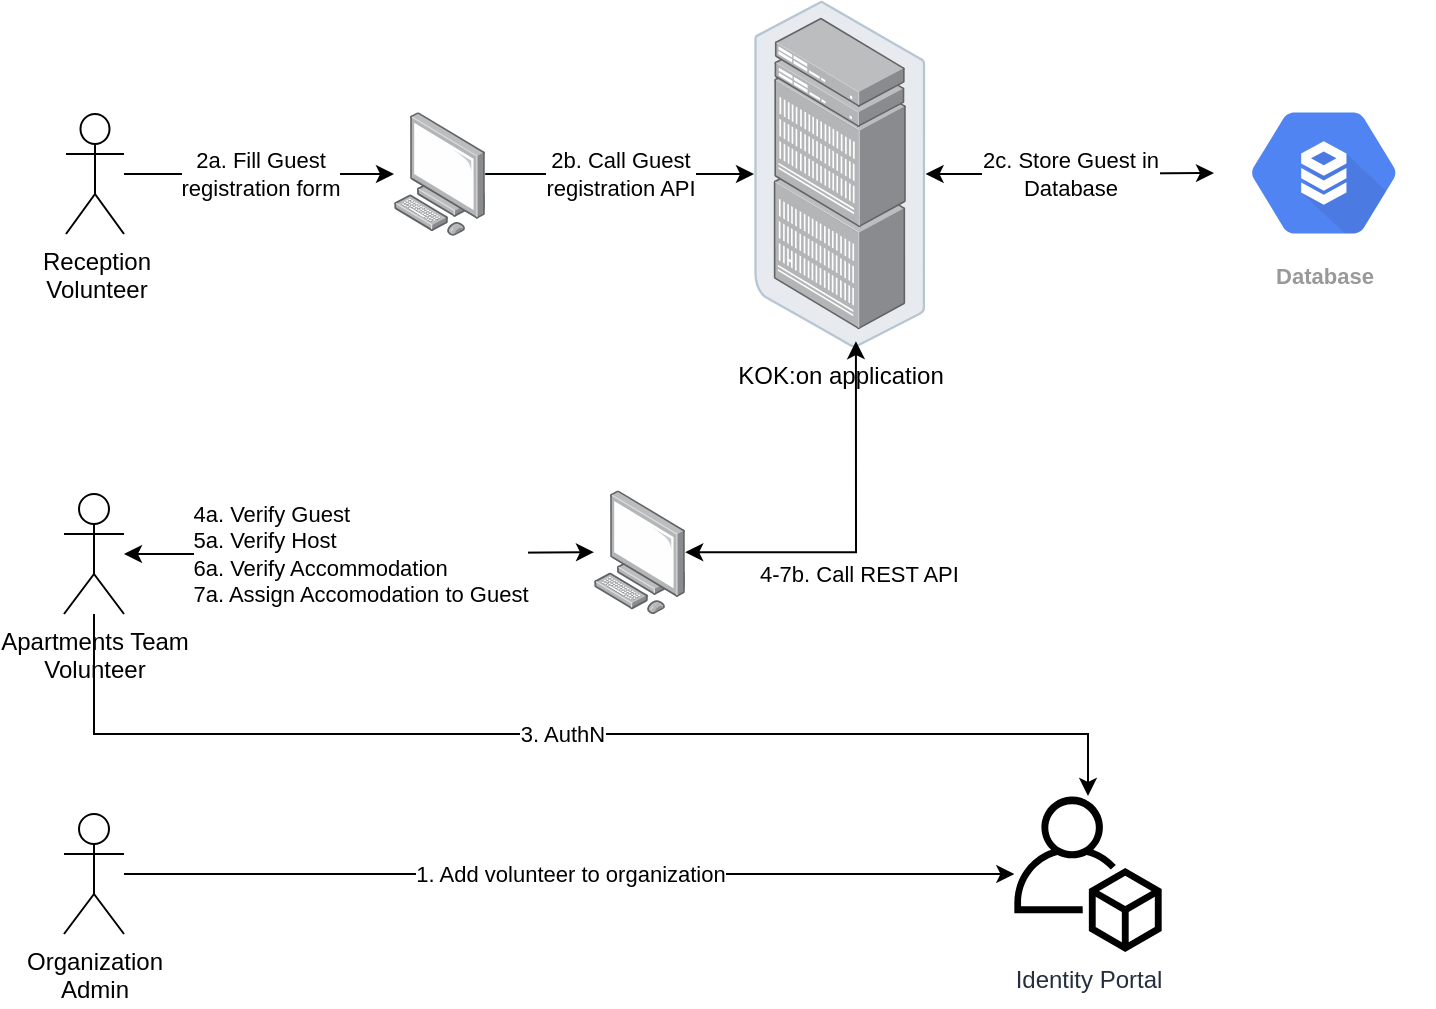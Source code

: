 <mxfile version="16.5.1" type="device"><diagram id="GSnlwap9K11jhQIvzppO" name="Page-1"><mxGraphModel dx="1002" dy="795" grid="1" gridSize="10" guides="1" tooltips="1" connect="1" arrows="1" fold="1" page="1" pageScale="1" pageWidth="850" pageHeight="1100" math="0" shadow="0"><root><mxCell id="0"/><mxCell id="1" parent="0"/><mxCell id="SE98vXkPw0l5fkJyOHNI-15" value="2a. Fill Guest &lt;br&gt;registration form" style="edgeStyle=orthogonalEdgeStyle;rounded=0;orthogonalLoop=1;jettySize=auto;html=1;" edge="1" parent="1" source="SE98vXkPw0l5fkJyOHNI-1" target="SE98vXkPw0l5fkJyOHNI-9"><mxGeometry relative="1" as="geometry"/></mxCell><mxCell id="SE98vXkPw0l5fkJyOHNI-1" value="Reception &lt;br&gt;Volunteer" style="shape=umlActor;verticalLabelPosition=bottom;verticalAlign=top;html=1;" vertex="1" parent="1"><mxGeometry x="66" y="80" width="29" height="60" as="geometry"/></mxCell><mxCell id="SE98vXkPw0l5fkJyOHNI-16" value="2b. Call Guest &lt;br&gt;registration API" style="edgeStyle=orthogonalEdgeStyle;rounded=0;orthogonalLoop=1;jettySize=auto;html=1;" edge="1" parent="1" source="SE98vXkPw0l5fkJyOHNI-9" target="SE98vXkPw0l5fkJyOHNI-10"><mxGeometry relative="1" as="geometry"/></mxCell><mxCell id="SE98vXkPw0l5fkJyOHNI-9" value="" style="points=[];aspect=fixed;html=1;align=center;shadow=0;dashed=0;image;image=img/lib/allied_telesis/computer_and_terminals/Personal_Computer.svg;" vertex="1" parent="1"><mxGeometry x="230" y="79.1" width="45.6" height="61.8" as="geometry"/></mxCell><mxCell id="SE98vXkPw0l5fkJyOHNI-18" value="2c. Store Guest in &lt;br&gt;Database" style="edgeStyle=orthogonalEdgeStyle;rounded=0;orthogonalLoop=1;jettySize=auto;html=1;startArrow=classic;startFill=1;" edge="1" parent="1" source="SE98vXkPw0l5fkJyOHNI-10" target="SE98vXkPw0l5fkJyOHNI-17"><mxGeometry relative="1" as="geometry"/></mxCell><mxCell id="SE98vXkPw0l5fkJyOHNI-10" value="KOK:on application" style="points=[];aspect=fixed;html=1;align=center;shadow=0;dashed=0;image;image=img/lib/allied_telesis/storage/Datacenter_Server_Rack_EoR.svg;" vertex="1" parent="1"><mxGeometry x="410" y="23.3" width="85.8" height="173.4" as="geometry"/></mxCell><mxCell id="SE98vXkPw0l5fkJyOHNI-17" value="Database" style="sketch=0;html=1;fillColor=#5184F3;strokeColor=none;verticalAlign=top;labelPosition=center;verticalLabelPosition=bottom;align=center;spacingTop=-6;fontSize=11;fontStyle=1;fontColor=#999999;shape=mxgraph.gcp2.hexIcon;prIcon=cloud_sql" vertex="1" parent="1"><mxGeometry x="640" y="65" width="110" height="89" as="geometry"/></mxCell><mxCell id="SE98vXkPw0l5fkJyOHNI-21" value="&lt;div style=&quot;text-align: left&quot;&gt;4a. Verify Guest&lt;/div&gt;&lt;div style=&quot;text-align: left&quot;&gt;5a. Verify Host&lt;/div&gt;&lt;div style=&quot;text-align: left&quot;&gt;6a. Verify Accommodation&lt;/div&gt;&lt;div style=&quot;text-align: left&quot;&gt;7a. Assign Accomodation to Guest&lt;/div&gt;" style="edgeStyle=orthogonalEdgeStyle;rounded=0;orthogonalLoop=1;jettySize=auto;html=1;startArrow=classic;startFill=1;" edge="1" parent="1" source="SE98vXkPw0l5fkJyOHNI-19" target="SE98vXkPw0l5fkJyOHNI-20"><mxGeometry relative="1" as="geometry"/></mxCell><mxCell id="SE98vXkPw0l5fkJyOHNI-31" value="3. AuthN" style="edgeStyle=orthogonalEdgeStyle;rounded=0;orthogonalLoop=1;jettySize=auto;html=1;startArrow=none;startFill=0;" edge="1" parent="1" source="SE98vXkPw0l5fkJyOHNI-19" target="SE98vXkPw0l5fkJyOHNI-25"><mxGeometry relative="1" as="geometry"><Array as="points"><mxPoint x="80" y="390"/><mxPoint x="577" y="390"/></Array></mxGeometry></mxCell><mxCell id="SE98vXkPw0l5fkJyOHNI-19" value="Apartments Team &lt;br&gt;Volunteer" style="shape=umlActor;verticalLabelPosition=bottom;verticalAlign=top;html=1;" vertex="1" parent="1"><mxGeometry x="65" y="270" width="30" height="60" as="geometry"/></mxCell><mxCell id="SE98vXkPw0l5fkJyOHNI-22" value="4-7b. Call REST API" style="edgeStyle=orthogonalEdgeStyle;rounded=0;orthogonalLoop=1;jettySize=auto;html=1;entryX=0.594;entryY=0.982;entryDx=0;entryDy=0;entryPerimeter=0;align=left;startArrow=classic;startFill=1;" edge="1" parent="1" source="SE98vXkPw0l5fkJyOHNI-20" target="SE98vXkPw0l5fkJyOHNI-10"><mxGeometry x="-0.626" y="-11" relative="1" as="geometry"><mxPoint as="offset"/></mxGeometry></mxCell><mxCell id="SE98vXkPw0l5fkJyOHNI-20" value="" style="points=[];aspect=fixed;html=1;align=center;shadow=0;dashed=0;image;image=img/lib/allied_telesis/computer_and_terminals/Personal_Computer.svg;" vertex="1" parent="1"><mxGeometry x="330" y="268.2" width="45.6" height="61.8" as="geometry"/></mxCell><mxCell id="SE98vXkPw0l5fkJyOHNI-25" value="Identity Portal" style="sketch=0;outlineConnect=0;fontColor=#232F3E;gradientColor=none;fillColor=#000000;strokeColor=none;dashed=0;verticalLabelPosition=bottom;verticalAlign=top;align=center;html=1;fontSize=12;fontStyle=0;aspect=fixed;pointerEvents=1;shape=mxgraph.aws4.organizations_account;" vertex="1" parent="1"><mxGeometry x="540" y="421" width="74" height="78" as="geometry"/></mxCell><mxCell id="SE98vXkPw0l5fkJyOHNI-28" value="1. Add volunteer to organization" style="edgeStyle=orthogonalEdgeStyle;rounded=0;orthogonalLoop=1;jettySize=auto;html=1;startArrow=none;startFill=0;" edge="1" parent="1" source="SE98vXkPw0l5fkJyOHNI-27" target="SE98vXkPw0l5fkJyOHNI-25"><mxGeometry relative="1" as="geometry"/></mxCell><mxCell id="SE98vXkPw0l5fkJyOHNI-27" value="Organization &lt;br&gt;Admin" style="shape=umlActor;verticalLabelPosition=bottom;verticalAlign=top;html=1;fillColor=none;" vertex="1" parent="1"><mxGeometry x="65" y="430" width="30" height="60" as="geometry"/></mxCell></root></mxGraphModel></diagram></mxfile>